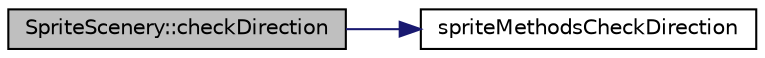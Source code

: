 digraph "SpriteScenery::checkDirection"
{
 // LATEX_PDF_SIZE
  edge [fontname="Helvetica",fontsize="10",labelfontname="Helvetica",labelfontsize="10"];
  node [fontname="Helvetica",fontsize="10",shape=record];
  rankdir="LR";
  Node1 [label="SpriteScenery::checkDirection",height=0.2,width=0.4,color="black", fillcolor="grey75", style="filled", fontcolor="black",tooltip=" "];
  Node1 -> Node2 [color="midnightblue",fontsize="10",style="solid",fontname="Helvetica"];
  Node2 [label="spriteMethodsCheckDirection",height=0.2,width=0.4,color="black", fillcolor="white", style="filled",URL="$_sprite_methods_8cpp.html#a473abee9f84727912dab71aa48bdfe64",tooltip=" "];
}

